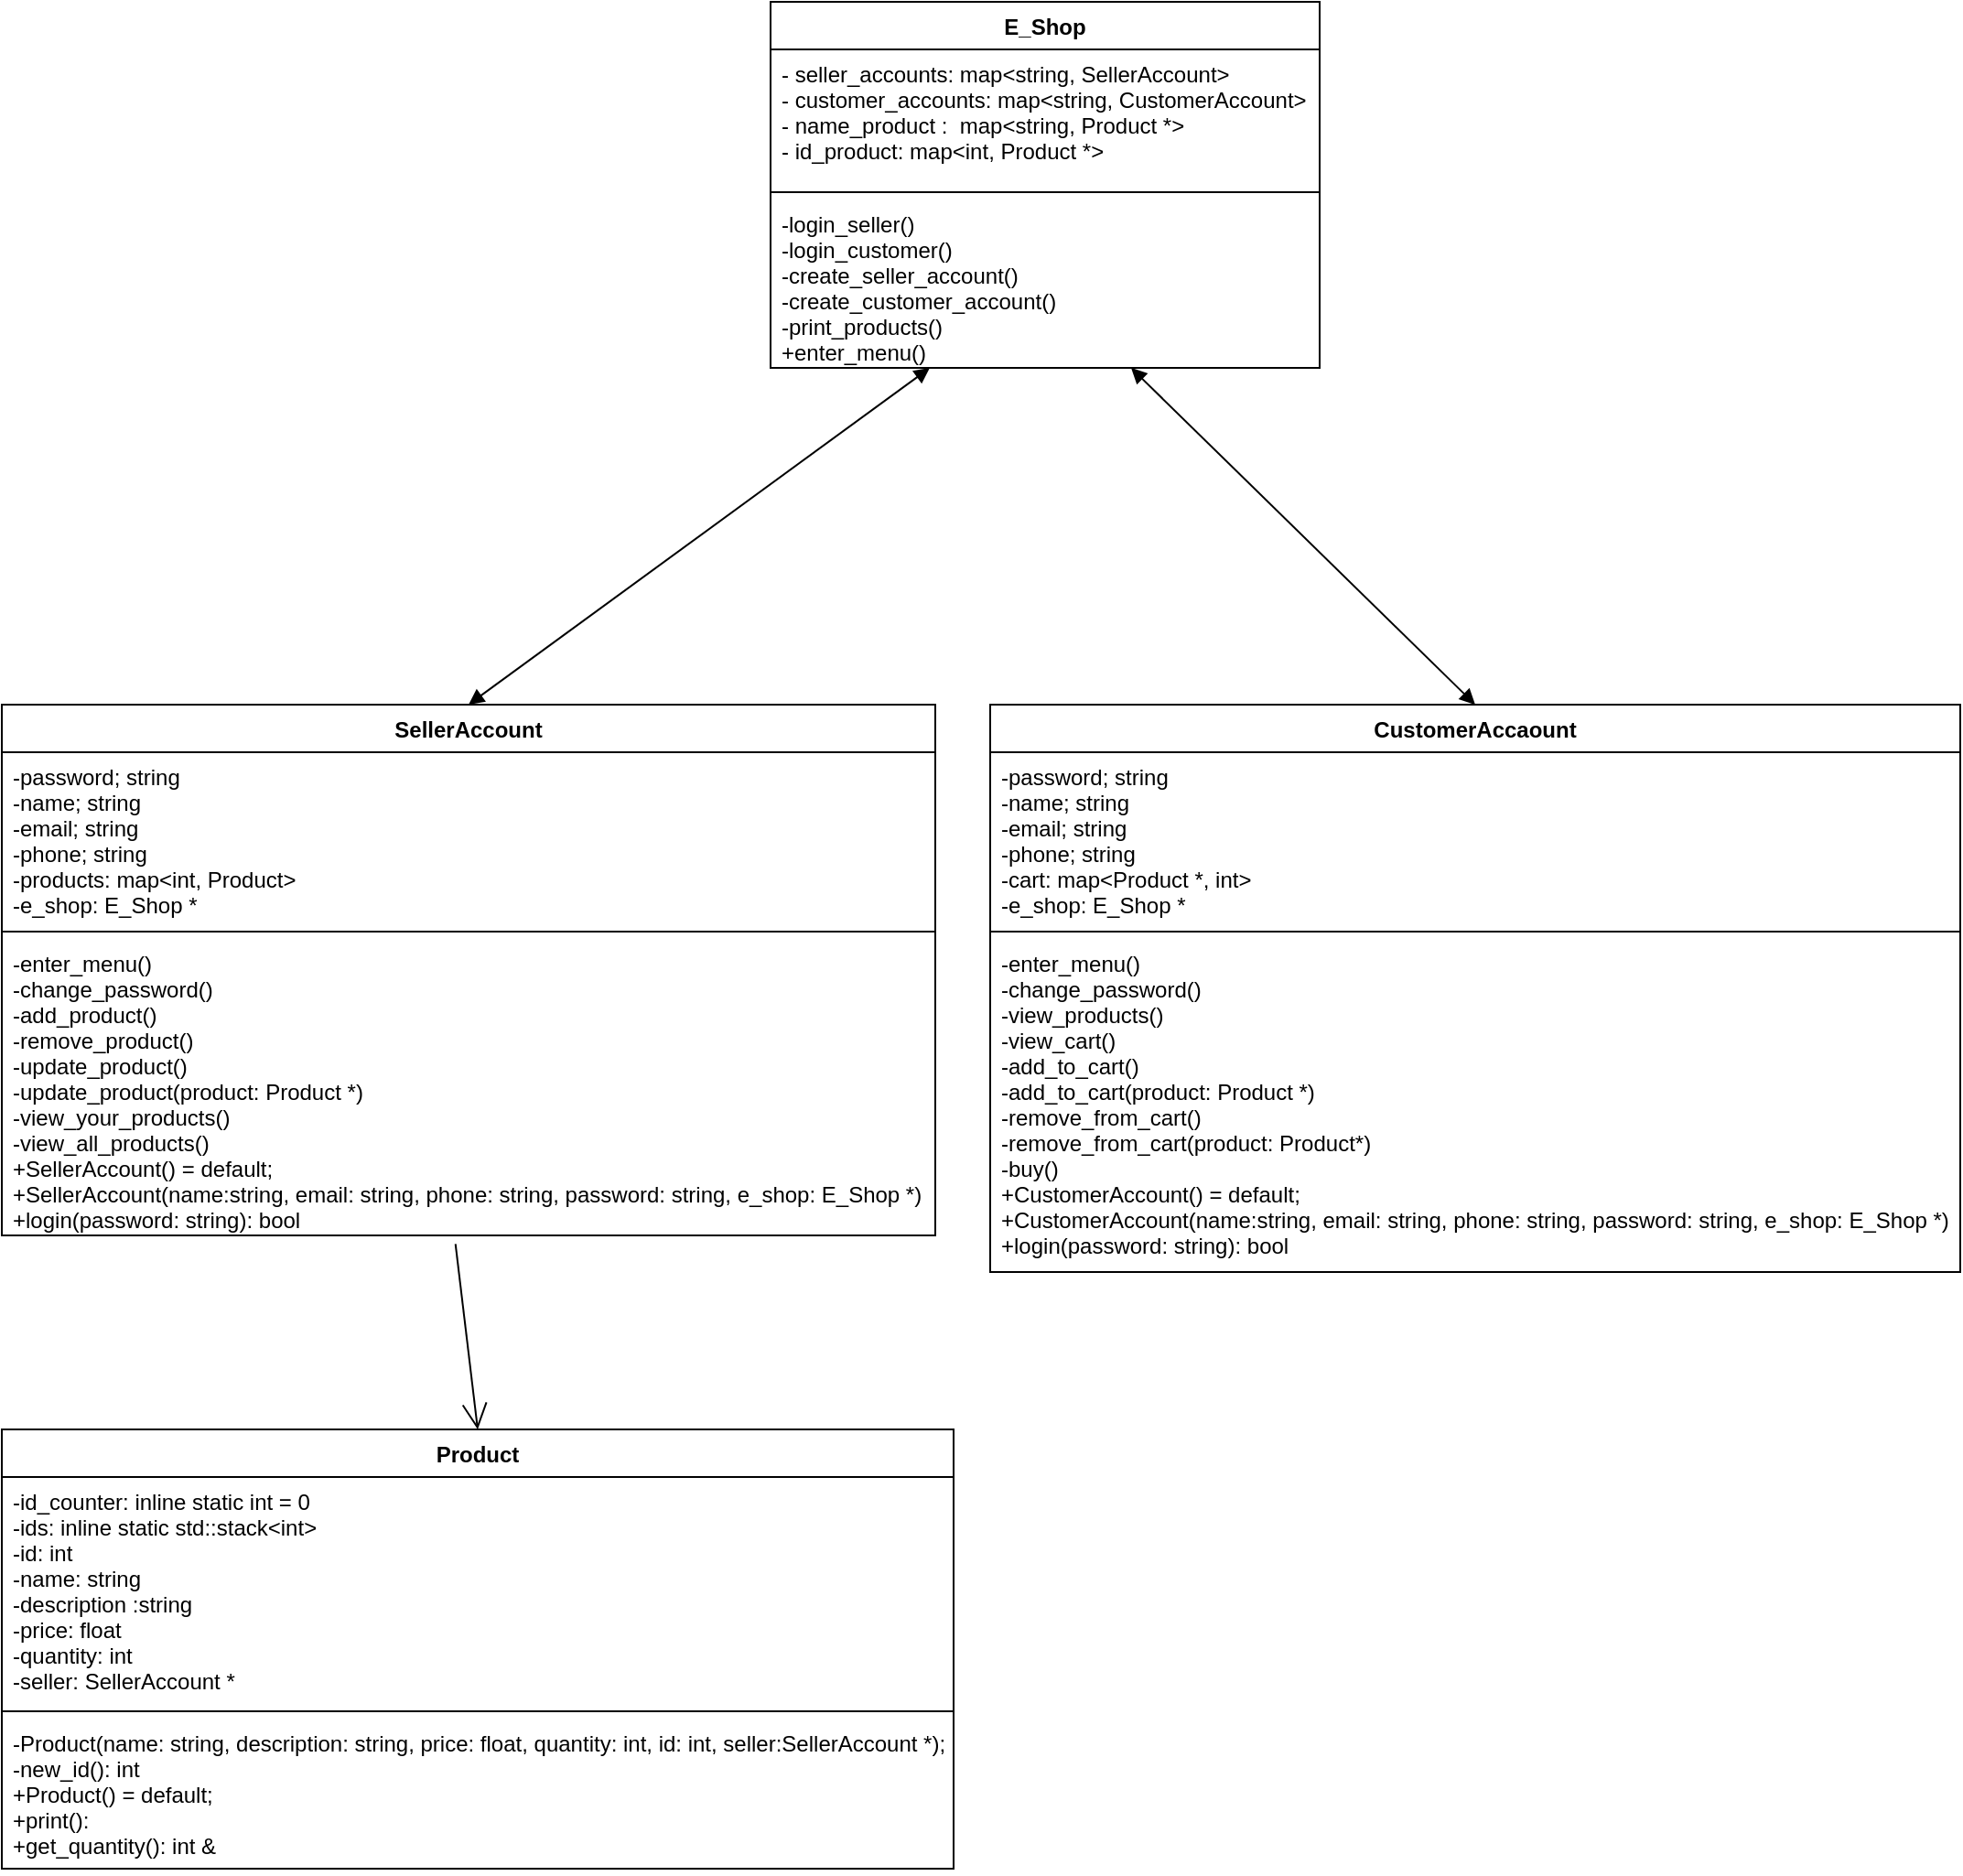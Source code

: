 <mxfile>
    <diagram id="oyBZ4-f--x6seWYYMWSG" name="Страница 1">
        <mxGraphModel dx="1298" dy="729" grid="1" gridSize="10" guides="1" tooltips="1" connect="1" arrows="1" fold="1" page="1" pageScale="1" pageWidth="1169" pageHeight="827" math="0" shadow="0">
            <root>
                <mxCell id="0"/>
                <mxCell id="1" parent="0"/>
                <mxCell id="10" value="E_Shop" style="swimlane;fontStyle=1;align=center;verticalAlign=top;childLayout=stackLayout;horizontal=1;startSize=26;horizontalStack=0;resizeParent=1;resizeParentMax=0;resizeLast=0;collapsible=1;marginBottom=0;" parent="1" vertex="1">
                    <mxGeometry x="450" y="30" width="300" height="200" as="geometry"/>
                </mxCell>
                <mxCell id="11" value="- seller_accounts: map&lt;string, SellerAccount&gt;&#10;- customer_accounts: map&lt;string, CustomerAccount&gt; &#10;- name_product :  map&lt;string, Product *&gt;&#10;- id_product: map&lt;int, Product *&gt;" style="text;strokeColor=none;fillColor=none;align=left;verticalAlign=top;spacingLeft=4;spacingRight=4;overflow=hidden;rotatable=0;points=[[0,0.5],[1,0.5]];portConstraint=eastwest;" parent="10" vertex="1">
                    <mxGeometry y="26" width="300" height="74" as="geometry"/>
                </mxCell>
                <mxCell id="12" value="" style="line;strokeWidth=1;fillColor=none;align=left;verticalAlign=middle;spacingTop=-1;spacingLeft=3;spacingRight=3;rotatable=0;labelPosition=right;points=[];portConstraint=eastwest;" parent="10" vertex="1">
                    <mxGeometry y="100" width="300" height="8" as="geometry"/>
                </mxCell>
                <mxCell id="13" value="-login_seller()&#10;-login_customer()&#10;-create_seller_account()&#10;-create_customer_account()&#10;-print_products()&#10;+enter_menu()" style="text;strokeColor=none;fillColor=none;align=left;verticalAlign=top;spacingLeft=4;spacingRight=4;overflow=hidden;rotatable=0;points=[[0,0.5],[1,0.5]];portConstraint=eastwest;" parent="10" vertex="1">
                    <mxGeometry y="108" width="300" height="92" as="geometry"/>
                </mxCell>
                <mxCell id="27" value="SellerAccount" style="swimlane;fontStyle=1;align=center;verticalAlign=top;childLayout=stackLayout;horizontal=1;startSize=26;horizontalStack=0;resizeParent=1;resizeParentMax=0;resizeLast=0;collapsible=1;marginBottom=0;" parent="1" vertex="1">
                    <mxGeometry x="30" y="414" width="510" height="290" as="geometry"/>
                </mxCell>
                <mxCell id="28" value="-password; string&#10;-name; string&#10;-email; string&#10;-phone; string&#10;-products: map&lt;int, Product&gt;&#10;-e_shop: E_Shop *" style="text;strokeColor=none;fillColor=none;align=left;verticalAlign=top;spacingLeft=4;spacingRight=4;overflow=hidden;rotatable=0;points=[[0,0.5],[1,0.5]];portConstraint=eastwest;" parent="27" vertex="1">
                    <mxGeometry y="26" width="510" height="94" as="geometry"/>
                </mxCell>
                <mxCell id="29" value="" style="line;strokeWidth=1;fillColor=none;align=left;verticalAlign=middle;spacingTop=-1;spacingLeft=3;spacingRight=3;rotatable=0;labelPosition=right;points=[];portConstraint=eastwest;" parent="27" vertex="1">
                    <mxGeometry y="120" width="510" height="8" as="geometry"/>
                </mxCell>
                <mxCell id="30" value="-enter_menu()&#10;-change_password()&#10;-add_product()&#10;-remove_product()&#10;-update_product()&#10;-update_product(product: Product *)&#10;-view_your_products()&#10;-view_all_products()&#10;+SellerAccount() = default;&#10;+SellerAccount(name:string, email: string, phone: string, password: string, e_shop: E_Shop *)&#10;+login(password: string): bool" style="text;strokeColor=none;fillColor=none;align=left;verticalAlign=top;spacingLeft=4;spacingRight=4;overflow=hidden;rotatable=0;points=[[0,0.5],[1,0.5]];portConstraint=eastwest;" parent="27" vertex="1">
                    <mxGeometry y="128" width="510" height="162" as="geometry"/>
                </mxCell>
                <mxCell id="32" value="CustomerAccaount" style="swimlane;fontStyle=1;align=center;verticalAlign=top;childLayout=stackLayout;horizontal=1;startSize=26;horizontalStack=0;resizeParent=1;resizeParentMax=0;resizeLast=0;collapsible=1;marginBottom=0;" parent="1" vertex="1">
                    <mxGeometry x="570" y="414" width="530" height="310" as="geometry"/>
                </mxCell>
                <mxCell id="33" value="-password; string&#10;-name; string&#10;-email; string&#10;-phone; string&#10;-cart: map&lt;Product *, int&gt;&#10;-e_shop: E_Shop *" style="text;strokeColor=none;fillColor=none;align=left;verticalAlign=top;spacingLeft=4;spacingRight=4;overflow=hidden;rotatable=0;points=[[0,0.5],[1,0.5]];portConstraint=eastwest;" parent="32" vertex="1">
                    <mxGeometry y="26" width="530" height="94" as="geometry"/>
                </mxCell>
                <mxCell id="34" value="" style="line;strokeWidth=1;fillColor=none;align=left;verticalAlign=middle;spacingTop=-1;spacingLeft=3;spacingRight=3;rotatable=0;labelPosition=right;points=[];portConstraint=eastwest;" parent="32" vertex="1">
                    <mxGeometry y="120" width="530" height="8" as="geometry"/>
                </mxCell>
                <mxCell id="35" value="-enter_menu()&#10;-change_password()&#10;-view_products()&#10;-view_cart()&#10;-add_to_cart()&#10;-add_to_cart(product: Product *)&#10;-remove_from_cart()&#10;-remove_from_cart(product: Product*)&#10;-buy()&#10;+CustomerAccount() = default;&#10;+CustomerAccount(name:string, email: string, phone: string, password: string, e_shop: E_Shop *);&#10;+login(password: string): bool" style="text;strokeColor=none;fillColor=none;align=left;verticalAlign=top;spacingLeft=4;spacingRight=4;overflow=hidden;rotatable=0;points=[[0,0.5],[1,0.5]];portConstraint=eastwest;" parent="32" vertex="1">
                    <mxGeometry y="128" width="530" height="182" as="geometry"/>
                </mxCell>
                <mxCell id="36" value="Product" style="swimlane;fontStyle=1;align=center;verticalAlign=top;childLayout=stackLayout;horizontal=1;startSize=26;horizontalStack=0;resizeParent=1;resizeParentMax=0;resizeLast=0;collapsible=1;marginBottom=0;" parent="1" vertex="1">
                    <mxGeometry x="30" y="810" width="520" height="240" as="geometry"/>
                </mxCell>
                <mxCell id="37" value="-id_counter: inline static int = 0&#10;-ids: inline static std::stack&lt;int&gt; &#10;-id: int&#10;-name: string&#10;-description :string&#10;-price: float&#10;-quantity: int&#10;-seller: SellerAccount *" style="text;strokeColor=none;fillColor=none;align=left;verticalAlign=top;spacingLeft=4;spacingRight=4;overflow=hidden;rotatable=0;points=[[0,0.5],[1,0.5]];portConstraint=eastwest;fontStyle=0" parent="36" vertex="1">
                    <mxGeometry y="26" width="520" height="124" as="geometry"/>
                </mxCell>
                <mxCell id="38" value="" style="line;strokeWidth=1;fillColor=none;align=left;verticalAlign=middle;spacingTop=-1;spacingLeft=3;spacingRight=3;rotatable=0;labelPosition=right;points=[];portConstraint=eastwest;" parent="36" vertex="1">
                    <mxGeometry y="150" width="520" height="8" as="geometry"/>
                </mxCell>
                <mxCell id="39" value="-Product(name: string, description: string, price: float, quantity: int, id: int, seller:SellerAccount *);&#10;-new_id(): int&#10;+Product() = default;&#10;+print():&#10;+get_quantity(): int &amp;" style="text;strokeColor=none;fillColor=none;align=left;verticalAlign=top;spacingLeft=4;spacingRight=4;overflow=hidden;rotatable=0;points=[[0,0.5],[1,0.5]];portConstraint=eastwest;" parent="36" vertex="1">
                    <mxGeometry y="158" width="520" height="82" as="geometry"/>
                </mxCell>
                <mxCell id="40" value="" style="endArrow=block;startArrow=block;endFill=1;startFill=1;html=1;exitX=0.5;exitY=0;exitDx=0;exitDy=0;" edge="1" parent="1" source="27" target="13">
                    <mxGeometry width="160" relative="1" as="geometry">
                        <mxPoint x="540" y="390" as="sourcePoint"/>
                        <mxPoint x="700" y="390" as="targetPoint"/>
                    </mxGeometry>
                </mxCell>
                <mxCell id="41" value="" style="endArrow=block;startArrow=block;endFill=1;startFill=1;html=1;entryX=0.5;entryY=0;entryDx=0;entryDy=0;" edge="1" parent="1" source="13" target="32">
                    <mxGeometry width="160" relative="1" as="geometry">
                        <mxPoint x="540" y="390" as="sourcePoint"/>
                        <mxPoint x="700" y="390" as="targetPoint"/>
                    </mxGeometry>
                </mxCell>
                <mxCell id="42" value="" style="endArrow=open;endFill=1;endSize=12;html=1;exitX=0.486;exitY=1.029;exitDx=0;exitDy=0;exitPerimeter=0;entryX=0.5;entryY=0;entryDx=0;entryDy=0;" edge="1" parent="1" source="30" target="36">
                    <mxGeometry width="160" relative="1" as="geometry">
                        <mxPoint x="530" y="850" as="sourcePoint"/>
                        <mxPoint x="690" y="850" as="targetPoint"/>
                    </mxGeometry>
                </mxCell>
            </root>
        </mxGraphModel>
    </diagram>
</mxfile>